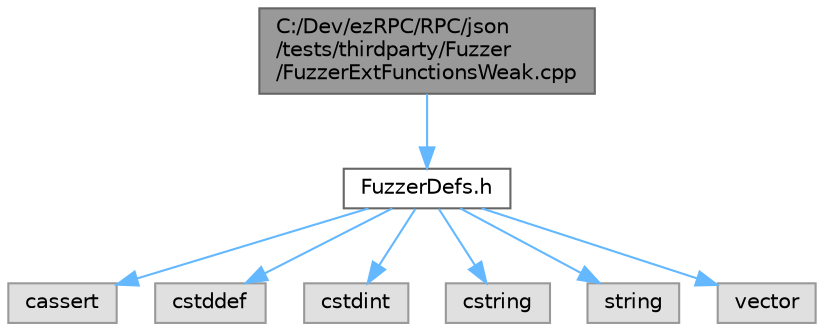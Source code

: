 digraph "C:/Dev/ezRPC/RPC/json/tests/thirdparty/Fuzzer/FuzzerExtFunctionsWeak.cpp"
{
 // LATEX_PDF_SIZE
  bgcolor="transparent";
  edge [fontname=Helvetica,fontsize=10,labelfontname=Helvetica,labelfontsize=10];
  node [fontname=Helvetica,fontsize=10,shape=box,height=0.2,width=0.4];
  Node1 [id="Node000001",label="C:/Dev/ezRPC/RPC/json\l/tests/thirdparty/Fuzzer\l/FuzzerExtFunctionsWeak.cpp",height=0.2,width=0.4,color="gray40", fillcolor="grey60", style="filled", fontcolor="black",tooltip=" "];
  Node1 -> Node2 [id="edge1_Node000001_Node000002",color="steelblue1",style="solid",tooltip=" "];
  Node2 [id="Node000002",label="FuzzerDefs.h",height=0.2,width=0.4,color="grey40", fillcolor="white", style="filled",URL="$_fuzzer_defs_8h.html",tooltip=" "];
  Node2 -> Node3 [id="edge2_Node000002_Node000003",color="steelblue1",style="solid",tooltip=" "];
  Node3 [id="Node000003",label="cassert",height=0.2,width=0.4,color="grey60", fillcolor="#E0E0E0", style="filled",tooltip=" "];
  Node2 -> Node4 [id="edge3_Node000002_Node000004",color="steelblue1",style="solid",tooltip=" "];
  Node4 [id="Node000004",label="cstddef",height=0.2,width=0.4,color="grey60", fillcolor="#E0E0E0", style="filled",tooltip=" "];
  Node2 -> Node5 [id="edge4_Node000002_Node000005",color="steelblue1",style="solid",tooltip=" "];
  Node5 [id="Node000005",label="cstdint",height=0.2,width=0.4,color="grey60", fillcolor="#E0E0E0", style="filled",tooltip=" "];
  Node2 -> Node6 [id="edge5_Node000002_Node000006",color="steelblue1",style="solid",tooltip=" "];
  Node6 [id="Node000006",label="cstring",height=0.2,width=0.4,color="grey60", fillcolor="#E0E0E0", style="filled",tooltip=" "];
  Node2 -> Node7 [id="edge6_Node000002_Node000007",color="steelblue1",style="solid",tooltip=" "];
  Node7 [id="Node000007",label="string",height=0.2,width=0.4,color="grey60", fillcolor="#E0E0E0", style="filled",tooltip=" "];
  Node2 -> Node8 [id="edge7_Node000002_Node000008",color="steelblue1",style="solid",tooltip=" "];
  Node8 [id="Node000008",label="vector",height=0.2,width=0.4,color="grey60", fillcolor="#E0E0E0", style="filled",tooltip=" "];
}
